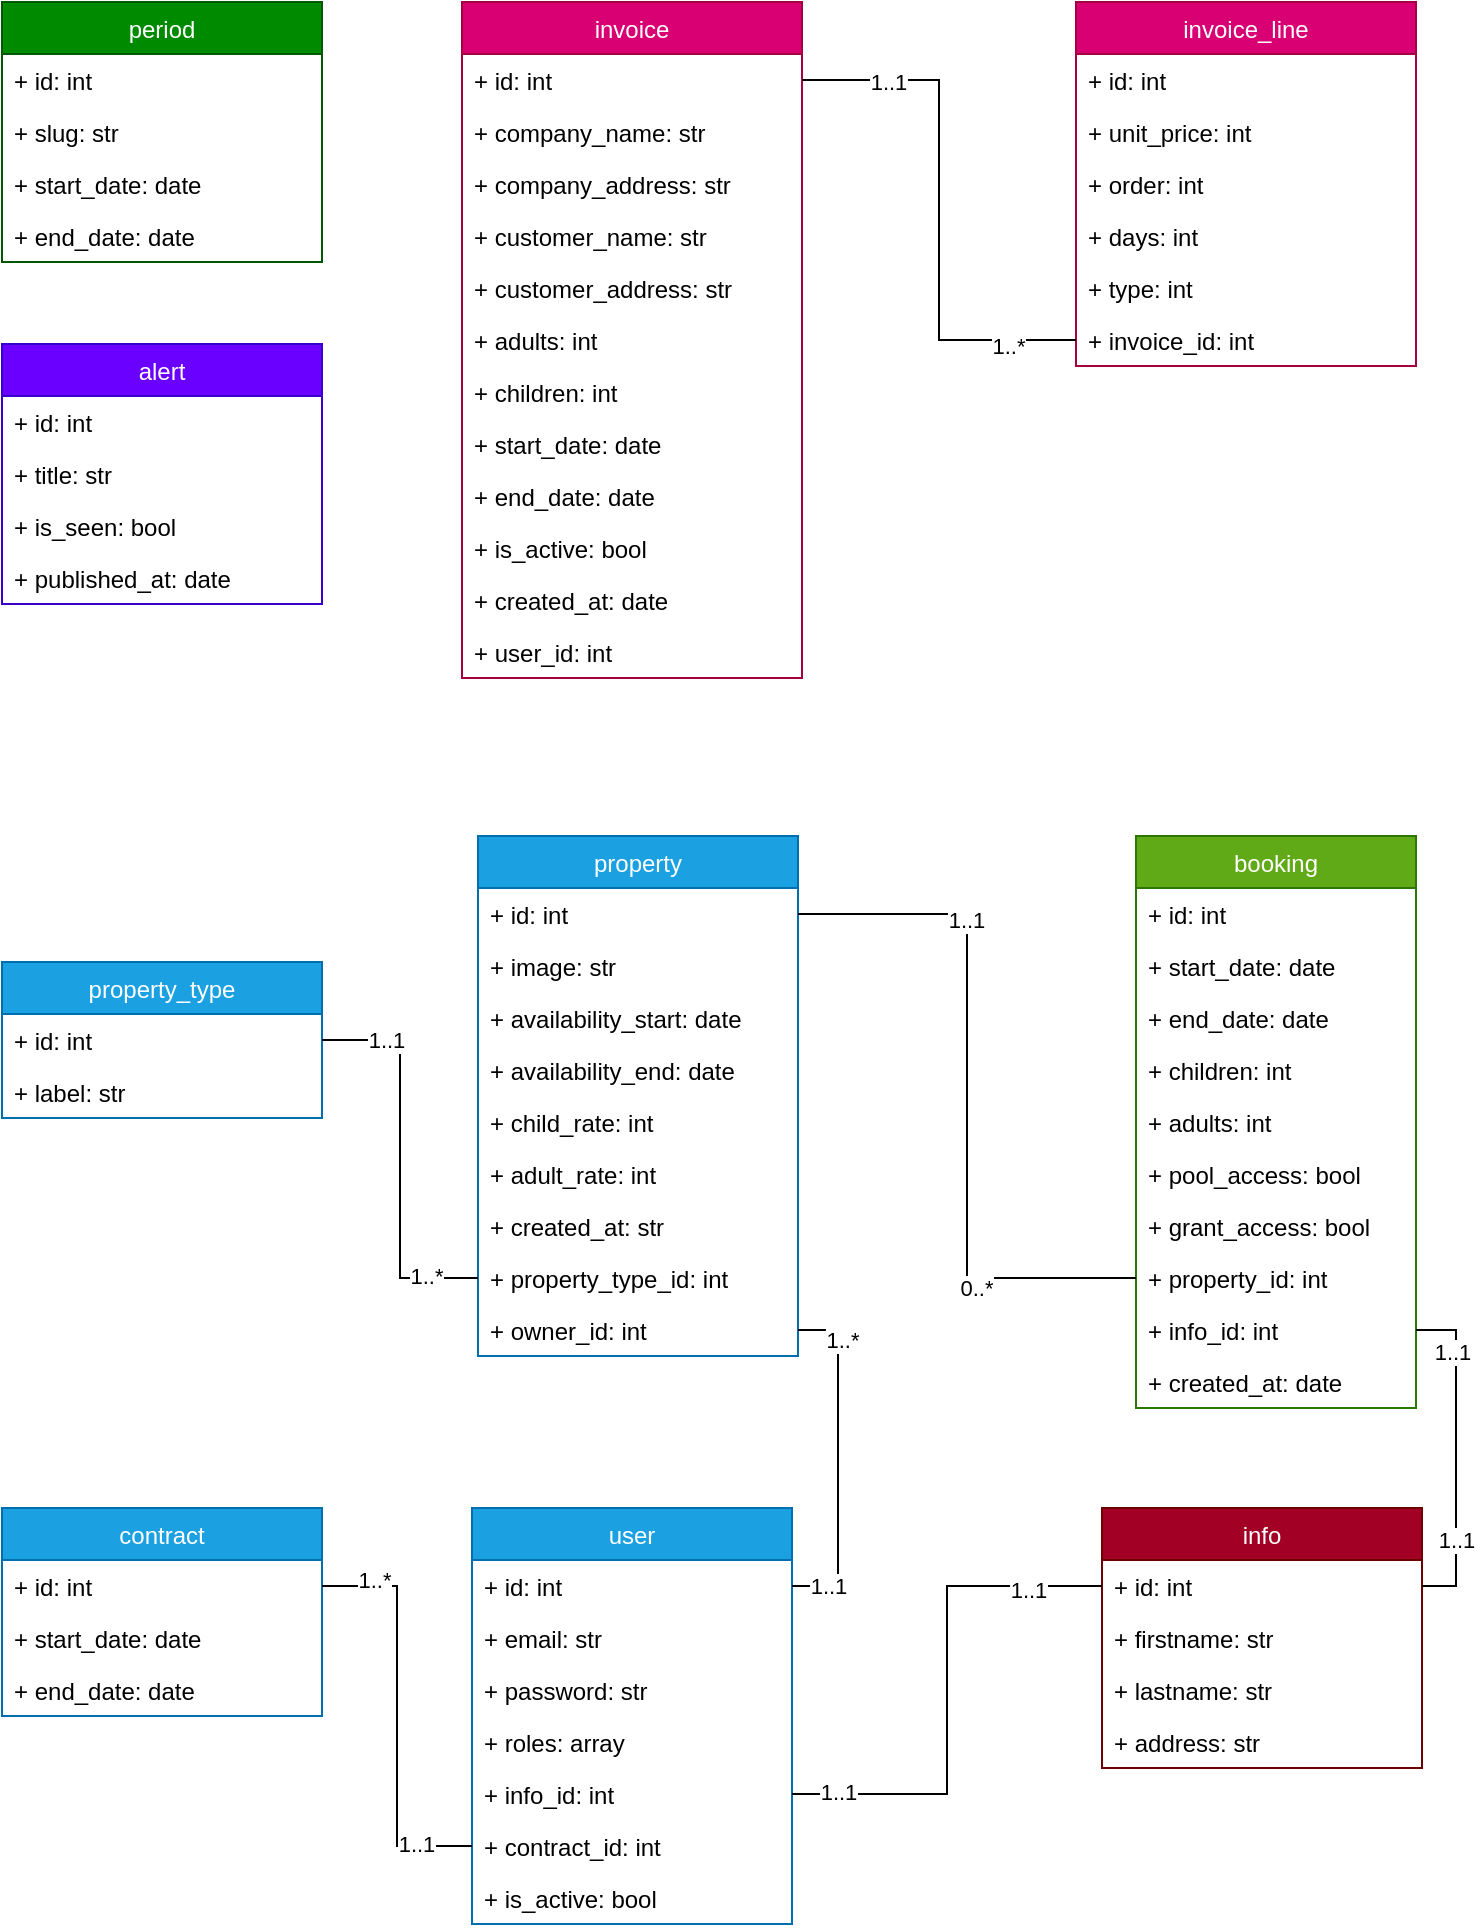 <mxfile version="20.8.23" type="device"><diagram name="Page-1" id="GJCrmesGOV3npey572Yo"><mxGraphModel dx="2052" dy="2583" grid="1" gridSize="10" guides="1" tooltips="1" connect="1" arrows="1" fold="1" page="1" pageScale="1" pageWidth="827" pageHeight="1169" math="0" shadow="0"><root><mxCell id="0"/><mxCell id="1" parent="0"/><mxCell id="Q4euwmgZGGIdK5GIsE2m-7" value="property" style="swimlane;fontStyle=0;childLayout=stackLayout;horizontal=1;startSize=26;fillColor=#1ba1e2;horizontalStack=0;resizeParent=1;resizeParentMax=0;resizeLast=0;collapsible=1;marginBottom=0;fontColor=#ffffff;strokeColor=#006EAF;" parent="1" vertex="1"><mxGeometry x="3198" y="1157" width="160" height="260" as="geometry"/></mxCell><mxCell id="Q4euwmgZGGIdK5GIsE2m-8" value="+ id: int" style="text;strokeColor=none;fillColor=none;align=left;verticalAlign=top;spacingLeft=4;spacingRight=4;overflow=hidden;rotatable=0;points=[[0,0.5],[1,0.5]];portConstraint=eastwest;" parent="Q4euwmgZGGIdK5GIsE2m-7" vertex="1"><mxGeometry y="26" width="160" height="26" as="geometry"/></mxCell><mxCell id="Q4euwmgZGGIdK5GIsE2m-9" value="+ image: str" style="text;strokeColor=none;fillColor=none;align=left;verticalAlign=top;spacingLeft=4;spacingRight=4;overflow=hidden;rotatable=0;points=[[0,0.5],[1,0.5]];portConstraint=eastwest;" parent="Q4euwmgZGGIdK5GIsE2m-7" vertex="1"><mxGeometry y="52" width="160" height="26" as="geometry"/></mxCell><mxCell id="Q4euwmgZGGIdK5GIsE2m-10" value="+ availability_start: date" style="text;strokeColor=none;fillColor=none;align=left;verticalAlign=top;spacingLeft=4;spacingRight=4;overflow=hidden;rotatable=0;points=[[0,0.5],[1,0.5]];portConstraint=eastwest;" parent="Q4euwmgZGGIdK5GIsE2m-7" vertex="1"><mxGeometry y="78" width="160" height="26" as="geometry"/></mxCell><mxCell id="Q4euwmgZGGIdK5GIsE2m-11" value="+ availability_end: date" style="text;strokeColor=none;fillColor=none;align=left;verticalAlign=top;spacingLeft=4;spacingRight=4;overflow=hidden;rotatable=0;points=[[0,0.5],[1,0.5]];portConstraint=eastwest;" parent="Q4euwmgZGGIdK5GIsE2m-7" vertex="1"><mxGeometry y="104" width="160" height="26" as="geometry"/></mxCell><mxCell id="Q4euwmgZGGIdK5GIsE2m-5" value="+ child_rate: int" style="text;strokeColor=none;fillColor=none;align=left;verticalAlign=top;spacingLeft=4;spacingRight=4;overflow=hidden;rotatable=0;points=[[0,0.5],[1,0.5]];portConstraint=eastwest;" parent="Q4euwmgZGGIdK5GIsE2m-7" vertex="1"><mxGeometry y="130" width="160" height="26" as="geometry"/></mxCell><mxCell id="Q4euwmgZGGIdK5GIsE2m-6" value="+ adult_rate: int" style="text;strokeColor=none;fillColor=none;align=left;verticalAlign=top;spacingLeft=4;spacingRight=4;overflow=hidden;rotatable=0;points=[[0,0.5],[1,0.5]];portConstraint=eastwest;" parent="Q4euwmgZGGIdK5GIsE2m-7" vertex="1"><mxGeometry y="156" width="160" height="26" as="geometry"/></mxCell><mxCell id="Q4euwmgZGGIdK5GIsE2m-12" value="+ created_at: str" style="text;strokeColor=none;fillColor=none;align=left;verticalAlign=top;spacingLeft=4;spacingRight=4;overflow=hidden;rotatable=0;points=[[0,0.5],[1,0.5]];portConstraint=eastwest;" parent="Q4euwmgZGGIdK5GIsE2m-7" vertex="1"><mxGeometry y="182" width="160" height="26" as="geometry"/></mxCell><mxCell id="Q4euwmgZGGIdK5GIsE2m-13" value="+ property_type_id: int" style="text;strokeColor=none;fillColor=none;align=left;verticalAlign=top;spacingLeft=4;spacingRight=4;overflow=hidden;rotatable=0;points=[[0,0.5],[1,0.5]];portConstraint=eastwest;" parent="Q4euwmgZGGIdK5GIsE2m-7" vertex="1"><mxGeometry y="208" width="160" height="26" as="geometry"/></mxCell><mxCell id="Q4euwmgZGGIdK5GIsE2m-14" value="+ owner_id: int" style="text;strokeColor=none;fillColor=none;align=left;verticalAlign=top;spacingLeft=4;spacingRight=4;overflow=hidden;rotatable=0;points=[[0,0.5],[1,0.5]];portConstraint=eastwest;" parent="Q4euwmgZGGIdK5GIsE2m-7" vertex="1"><mxGeometry y="234" width="160" height="26" as="geometry"/></mxCell><mxCell id="Q4euwmgZGGIdK5GIsE2m-15" value="booking" style="swimlane;fontStyle=0;childLayout=stackLayout;horizontal=1;startSize=26;fillColor=#60a917;horizontalStack=0;resizeParent=1;resizeParentMax=0;resizeLast=0;collapsible=1;marginBottom=0;fontColor=#ffffff;strokeColor=#2D7600;" parent="1" vertex="1"><mxGeometry x="3527" y="1157" width="140" height="286" as="geometry"/></mxCell><mxCell id="Q4euwmgZGGIdK5GIsE2m-16" value="+ id: int" style="text;strokeColor=none;fillColor=none;align=left;verticalAlign=top;spacingLeft=4;spacingRight=4;overflow=hidden;rotatable=0;points=[[0,0.5],[1,0.5]];portConstraint=eastwest;" parent="Q4euwmgZGGIdK5GIsE2m-15" vertex="1"><mxGeometry y="26" width="140" height="26" as="geometry"/></mxCell><mxCell id="Q4euwmgZGGIdK5GIsE2m-17" value="+ start_date: date" style="text;strokeColor=none;fillColor=none;align=left;verticalAlign=top;spacingLeft=4;spacingRight=4;overflow=hidden;rotatable=0;points=[[0,0.5],[1,0.5]];portConstraint=eastwest;" parent="Q4euwmgZGGIdK5GIsE2m-15" vertex="1"><mxGeometry y="52" width="140" height="26" as="geometry"/></mxCell><mxCell id="Q4euwmgZGGIdK5GIsE2m-18" value="+ end_date: date" style="text;strokeColor=none;fillColor=none;align=left;verticalAlign=top;spacingLeft=4;spacingRight=4;overflow=hidden;rotatable=0;points=[[0,0.5],[1,0.5]];portConstraint=eastwest;" parent="Q4euwmgZGGIdK5GIsE2m-15" vertex="1"><mxGeometry y="78" width="140" height="26" as="geometry"/></mxCell><mxCell id="Q4euwmgZGGIdK5GIsE2m-19" value="+ children: int" style="text;strokeColor=none;fillColor=none;align=left;verticalAlign=top;spacingLeft=4;spacingRight=4;overflow=hidden;rotatable=0;points=[[0,0.5],[1,0.5]];portConstraint=eastwest;" parent="Q4euwmgZGGIdK5GIsE2m-15" vertex="1"><mxGeometry y="104" width="140" height="26" as="geometry"/></mxCell><mxCell id="Q4euwmgZGGIdK5GIsE2m-20" value="+ adults: int" style="text;strokeColor=none;fillColor=none;align=left;verticalAlign=top;spacingLeft=4;spacingRight=4;overflow=hidden;rotatable=0;points=[[0,0.5],[1,0.5]];portConstraint=eastwest;" parent="Q4euwmgZGGIdK5GIsE2m-15" vertex="1"><mxGeometry y="130" width="140" height="26" as="geometry"/></mxCell><mxCell id="Q4euwmgZGGIdK5GIsE2m-21" value="+ pool_access: bool" style="text;strokeColor=none;fillColor=none;align=left;verticalAlign=top;spacingLeft=4;spacingRight=4;overflow=hidden;rotatable=0;points=[[0,0.5],[1,0.5]];portConstraint=eastwest;" parent="Q4euwmgZGGIdK5GIsE2m-15" vertex="1"><mxGeometry y="156" width="140" height="26" as="geometry"/></mxCell><mxCell id="Q4euwmgZGGIdK5GIsE2m-22" value="+ grant_access: bool" style="text;strokeColor=none;fillColor=none;align=left;verticalAlign=top;spacingLeft=4;spacingRight=4;overflow=hidden;rotatable=0;points=[[0,0.5],[1,0.5]];portConstraint=eastwest;" parent="Q4euwmgZGGIdK5GIsE2m-15" vertex="1"><mxGeometry y="182" width="140" height="26" as="geometry"/></mxCell><mxCell id="Q4euwmgZGGIdK5GIsE2m-23" value="+ property_id: int" style="text;strokeColor=none;fillColor=none;align=left;verticalAlign=top;spacingLeft=4;spacingRight=4;overflow=hidden;rotatable=0;points=[[0,0.5],[1,0.5]];portConstraint=eastwest;" parent="Q4euwmgZGGIdK5GIsE2m-15" vertex="1"><mxGeometry y="208" width="140" height="26" as="geometry"/></mxCell><mxCell id="Q4euwmgZGGIdK5GIsE2m-24" value="+ info_id: int" style="text;strokeColor=none;fillColor=none;align=left;verticalAlign=top;spacingLeft=4;spacingRight=4;overflow=hidden;rotatable=0;points=[[0,0.5],[1,0.5]];portConstraint=eastwest;" parent="Q4euwmgZGGIdK5GIsE2m-15" vertex="1"><mxGeometry y="234" width="140" height="26" as="geometry"/></mxCell><mxCell id="Q4euwmgZGGIdK5GIsE2m-25" value="+ created_at: date" style="text;strokeColor=none;fillColor=none;align=left;verticalAlign=top;spacingLeft=4;spacingRight=4;overflow=hidden;rotatable=0;points=[[0,0.5],[1,0.5]];portConstraint=eastwest;" parent="Q4euwmgZGGIdK5GIsE2m-15" vertex="1"><mxGeometry y="260" width="140" height="26" as="geometry"/></mxCell><mxCell id="Q4euwmgZGGIdK5GIsE2m-26" value="property_type" style="swimlane;fontStyle=0;childLayout=stackLayout;horizontal=1;startSize=26;fillColor=#1ba1e2;horizontalStack=0;resizeParent=1;resizeParentMax=0;resizeLast=0;collapsible=1;marginBottom=0;fontColor=#ffffff;strokeColor=#006EAF;" parent="1" vertex="1"><mxGeometry x="2960" y="1220" width="160" height="78" as="geometry"/></mxCell><mxCell id="Q4euwmgZGGIdK5GIsE2m-27" value="+ id: int" style="text;strokeColor=none;fillColor=none;align=left;verticalAlign=top;spacingLeft=4;spacingRight=4;overflow=hidden;rotatable=0;points=[[0,0.5],[1,0.5]];portConstraint=eastwest;" parent="Q4euwmgZGGIdK5GIsE2m-26" vertex="1"><mxGeometry y="26" width="160" height="26" as="geometry"/></mxCell><mxCell id="Q4euwmgZGGIdK5GIsE2m-28" value="+ label: str" style="text;strokeColor=none;fillColor=none;align=left;verticalAlign=top;spacingLeft=4;spacingRight=4;overflow=hidden;rotatable=0;points=[[0,0.5],[1,0.5]];portConstraint=eastwest;" parent="Q4euwmgZGGIdK5GIsE2m-26" vertex="1"><mxGeometry y="52" width="160" height="26" as="geometry"/></mxCell><mxCell id="Q4euwmgZGGIdK5GIsE2m-30" style="edgeStyle=orthogonalEdgeStyle;rounded=0;orthogonalLoop=1;jettySize=auto;html=1;endArrow=none;endFill=0;" parent="1" source="Q4euwmgZGGIdK5GIsE2m-13" target="Q4euwmgZGGIdK5GIsE2m-27" edge="1"><mxGeometry relative="1" as="geometry"/></mxCell><mxCell id="Q4euwmgZGGIdK5GIsE2m-31" value="1..1" style="edgeLabel;html=1;align=center;verticalAlign=middle;resizable=0;points=[];" parent="Q4euwmgZGGIdK5GIsE2m-30" vertex="1" connectable="0"><mxGeometry x="0.673" relative="1" as="geometry"><mxPoint as="offset"/></mxGeometry></mxCell><mxCell id="Q4euwmgZGGIdK5GIsE2m-32" value="1..*" style="edgeLabel;html=1;align=center;verticalAlign=middle;resizable=0;points=[];" parent="Q4euwmgZGGIdK5GIsE2m-30" vertex="1" connectable="0"><mxGeometry x="-0.73" y="-1" relative="1" as="geometry"><mxPoint as="offset"/></mxGeometry></mxCell><mxCell id="Q4euwmgZGGIdK5GIsE2m-33" style="edgeStyle=orthogonalEdgeStyle;rounded=0;orthogonalLoop=1;jettySize=auto;html=1;endArrow=none;endFill=0;" parent="1" source="Q4euwmgZGGIdK5GIsE2m-23" target="Q4euwmgZGGIdK5GIsE2m-8" edge="1"><mxGeometry relative="1" as="geometry"/></mxCell><mxCell id="Q4euwmgZGGIdK5GIsE2m-34" value="1..1" style="edgeLabel;html=1;align=center;verticalAlign=middle;resizable=0;points=[];" parent="Q4euwmgZGGIdK5GIsE2m-33" vertex="1" connectable="0"><mxGeometry x="0.503" y="1" relative="1" as="geometry"><mxPoint as="offset"/></mxGeometry></mxCell><mxCell id="Q4euwmgZGGIdK5GIsE2m-35" value="0..*" style="edgeLabel;html=1;align=center;verticalAlign=middle;resizable=0;points=[];" parent="Q4euwmgZGGIdK5GIsE2m-33" vertex="1" connectable="0"><mxGeometry x="-0.543" y="5" relative="1" as="geometry"><mxPoint as="offset"/></mxGeometry></mxCell><mxCell id="Q4euwmgZGGIdK5GIsE2m-36" value="user" style="swimlane;fontStyle=0;childLayout=stackLayout;horizontal=1;startSize=26;fillColor=#1ba1e2;horizontalStack=0;resizeParent=1;resizeParentMax=0;resizeLast=0;collapsible=1;marginBottom=0;fontColor=#ffffff;strokeColor=#006EAF;" parent="1" vertex="1"><mxGeometry x="3195" y="1493" width="160" height="208" as="geometry"/></mxCell><mxCell id="Q4euwmgZGGIdK5GIsE2m-37" value="+ id: int" style="text;strokeColor=none;fillColor=none;align=left;verticalAlign=top;spacingLeft=4;spacingRight=4;overflow=hidden;rotatable=0;points=[[0,0.5],[1,0.5]];portConstraint=eastwest;" parent="Q4euwmgZGGIdK5GIsE2m-36" vertex="1"><mxGeometry y="26" width="160" height="26" as="geometry"/></mxCell><mxCell id="Q4euwmgZGGIdK5GIsE2m-38" value="+ email: str" style="text;strokeColor=none;fillColor=none;align=left;verticalAlign=top;spacingLeft=4;spacingRight=4;overflow=hidden;rotatable=0;points=[[0,0.5],[1,0.5]];portConstraint=eastwest;" parent="Q4euwmgZGGIdK5GIsE2m-36" vertex="1"><mxGeometry y="52" width="160" height="26" as="geometry"/></mxCell><mxCell id="Q4euwmgZGGIdK5GIsE2m-39" value="+ password: str" style="text;strokeColor=none;fillColor=none;align=left;verticalAlign=top;spacingLeft=4;spacingRight=4;overflow=hidden;rotatable=0;points=[[0,0.5],[1,0.5]];portConstraint=eastwest;" parent="Q4euwmgZGGIdK5GIsE2m-36" vertex="1"><mxGeometry y="78" width="160" height="26" as="geometry"/></mxCell><mxCell id="Q4euwmgZGGIdK5GIsE2m-40" value="+ roles: array" style="text;strokeColor=none;fillColor=none;align=left;verticalAlign=top;spacingLeft=4;spacingRight=4;overflow=hidden;rotatable=0;points=[[0,0.5],[1,0.5]];portConstraint=eastwest;" parent="Q4euwmgZGGIdK5GIsE2m-36" vertex="1"><mxGeometry y="104" width="160" height="26" as="geometry"/></mxCell><mxCell id="Q4euwmgZGGIdK5GIsE2m-41" value="+ info_id: int" style="text;strokeColor=none;fillColor=none;align=left;verticalAlign=top;spacingLeft=4;spacingRight=4;overflow=hidden;rotatable=0;points=[[0,0.5],[1,0.5]];portConstraint=eastwest;" parent="Q4euwmgZGGIdK5GIsE2m-36" vertex="1"><mxGeometry y="130" width="160" height="26" as="geometry"/></mxCell><mxCell id="Q4euwmgZGGIdK5GIsE2m-42" value="+ contract_id: int" style="text;strokeColor=none;fillColor=none;align=left;verticalAlign=top;spacingLeft=4;spacingRight=4;overflow=hidden;rotatable=0;points=[[0,0.5],[1,0.5]];portConstraint=eastwest;" parent="Q4euwmgZGGIdK5GIsE2m-36" vertex="1"><mxGeometry y="156" width="160" height="26" as="geometry"/></mxCell><mxCell id="Q4euwmgZGGIdK5GIsE2m-43" value="+ is_active: bool" style="text;strokeColor=none;fillColor=none;align=left;verticalAlign=top;spacingLeft=4;spacingRight=4;overflow=hidden;rotatable=0;points=[[0,0.5],[1,0.5]];portConstraint=eastwest;" parent="Q4euwmgZGGIdK5GIsE2m-36" vertex="1"><mxGeometry y="182" width="160" height="26" as="geometry"/></mxCell><mxCell id="Q4euwmgZGGIdK5GIsE2m-44" style="edgeStyle=orthogonalEdgeStyle;rounded=0;orthogonalLoop=1;jettySize=auto;html=1;endArrow=none;endFill=0;exitX=1;exitY=0.5;exitDx=0;exitDy=0;" parent="1" source="Q4euwmgZGGIdK5GIsE2m-14" target="Q4euwmgZGGIdK5GIsE2m-37" edge="1"><mxGeometry relative="1" as="geometry"/></mxCell><mxCell id="Q4euwmgZGGIdK5GIsE2m-45" value="1..1" style="edgeLabel;html=1;align=center;verticalAlign=middle;resizable=0;points=[];" parent="Q4euwmgZGGIdK5GIsE2m-44" vertex="1" connectable="0"><mxGeometry x="0.796" relative="1" as="geometry"><mxPoint as="offset"/></mxGeometry></mxCell><mxCell id="Q4euwmgZGGIdK5GIsE2m-46" value="1..*" style="edgeLabel;html=1;align=center;verticalAlign=middle;resizable=0;points=[];" parent="Q4euwmgZGGIdK5GIsE2m-44" vertex="1" connectable="0"><mxGeometry x="-0.707" y="2" relative="1" as="geometry"><mxPoint as="offset"/></mxGeometry></mxCell><mxCell id="Q4euwmgZGGIdK5GIsE2m-47" value="info" style="swimlane;fontStyle=0;childLayout=stackLayout;horizontal=1;startSize=26;fillColor=#a20025;horizontalStack=0;resizeParent=1;resizeParentMax=0;resizeLast=0;collapsible=1;marginBottom=0;fontColor=#ffffff;strokeColor=#6F0000;" parent="1" vertex="1"><mxGeometry x="3510" y="1493" width="160" height="130" as="geometry"/></mxCell><mxCell id="Q4euwmgZGGIdK5GIsE2m-48" value="+ id: int" style="text;strokeColor=none;fillColor=none;align=left;verticalAlign=top;spacingLeft=4;spacingRight=4;overflow=hidden;rotatable=0;points=[[0,0.5],[1,0.5]];portConstraint=eastwest;" parent="Q4euwmgZGGIdK5GIsE2m-47" vertex="1"><mxGeometry y="26" width="160" height="26" as="geometry"/></mxCell><mxCell id="Q4euwmgZGGIdK5GIsE2m-49" value="+ firstname: str" style="text;strokeColor=none;fillColor=none;align=left;verticalAlign=top;spacingLeft=4;spacingRight=4;overflow=hidden;rotatable=0;points=[[0,0.5],[1,0.5]];portConstraint=eastwest;" parent="Q4euwmgZGGIdK5GIsE2m-47" vertex="1"><mxGeometry y="52" width="160" height="26" as="geometry"/></mxCell><mxCell id="Q4euwmgZGGIdK5GIsE2m-50" value="+ lastname: str" style="text;strokeColor=none;fillColor=none;align=left;verticalAlign=top;spacingLeft=4;spacingRight=4;overflow=hidden;rotatable=0;points=[[0,0.5],[1,0.5]];portConstraint=eastwest;" parent="Q4euwmgZGGIdK5GIsE2m-47" vertex="1"><mxGeometry y="78" width="160" height="26" as="geometry"/></mxCell><mxCell id="Q4euwmgZGGIdK5GIsE2m-51" value="+ address: str" style="text;strokeColor=none;fillColor=none;align=left;verticalAlign=top;spacingLeft=4;spacingRight=4;overflow=hidden;rotatable=0;points=[[0,0.5],[1,0.5]];portConstraint=eastwest;" parent="Q4euwmgZGGIdK5GIsE2m-47" vertex="1"><mxGeometry y="104" width="160" height="26" as="geometry"/></mxCell><mxCell id="Q4euwmgZGGIdK5GIsE2m-52" value="contract" style="swimlane;fontStyle=0;childLayout=stackLayout;horizontal=1;startSize=26;fillColor=#1ba1e2;horizontalStack=0;resizeParent=1;resizeParentMax=0;resizeLast=0;collapsible=1;marginBottom=0;fontColor=#ffffff;strokeColor=#006EAF;" parent="1" vertex="1"><mxGeometry x="2960" y="1493" width="160" height="104" as="geometry"/></mxCell><mxCell id="Q4euwmgZGGIdK5GIsE2m-53" value="+ id: int" style="text;strokeColor=none;fillColor=none;align=left;verticalAlign=top;spacingLeft=4;spacingRight=4;overflow=hidden;rotatable=0;points=[[0,0.5],[1,0.5]];portConstraint=eastwest;" parent="Q4euwmgZGGIdK5GIsE2m-52" vertex="1"><mxGeometry y="26" width="160" height="26" as="geometry"/></mxCell><mxCell id="Q4euwmgZGGIdK5GIsE2m-54" value="+ start_date: date" style="text;strokeColor=none;fillColor=none;align=left;verticalAlign=top;spacingLeft=4;spacingRight=4;overflow=hidden;rotatable=0;points=[[0,0.5],[1,0.5]];portConstraint=eastwest;" parent="Q4euwmgZGGIdK5GIsE2m-52" vertex="1"><mxGeometry y="52" width="160" height="26" as="geometry"/></mxCell><mxCell id="Q4euwmgZGGIdK5GIsE2m-55" value="+ end_date: date" style="text;strokeColor=none;fillColor=none;align=left;verticalAlign=top;spacingLeft=4;spacingRight=4;overflow=hidden;rotatable=0;points=[[0,0.5],[1,0.5]];portConstraint=eastwest;" parent="Q4euwmgZGGIdK5GIsE2m-52" vertex="1"><mxGeometry y="78" width="160" height="26" as="geometry"/></mxCell><mxCell id="Q4euwmgZGGIdK5GIsE2m-56" style="edgeStyle=orthogonalEdgeStyle;rounded=0;orthogonalLoop=1;jettySize=auto;html=1;endArrow=none;endFill=0;" parent="1" source="Q4euwmgZGGIdK5GIsE2m-42" target="Q4euwmgZGGIdK5GIsE2m-53" edge="1"><mxGeometry relative="1" as="geometry"/></mxCell><mxCell id="Q4euwmgZGGIdK5GIsE2m-57" value="1..1" style="edgeLabel;html=1;align=center;verticalAlign=middle;resizable=0;points=[];" parent="Q4euwmgZGGIdK5GIsE2m-56" vertex="1" connectable="0"><mxGeometry x="-0.727" y="-1" relative="1" as="geometry"><mxPoint as="offset"/></mxGeometry></mxCell><mxCell id="Q4euwmgZGGIdK5GIsE2m-58" value="1..*" style="edgeLabel;html=1;align=center;verticalAlign=middle;resizable=0;points=[];" parent="Q4euwmgZGGIdK5GIsE2m-56" vertex="1" connectable="0"><mxGeometry x="0.751" y="-3" relative="1" as="geometry"><mxPoint as="offset"/></mxGeometry></mxCell><mxCell id="Q4euwmgZGGIdK5GIsE2m-66" value="invoice" style="swimlane;fontStyle=0;childLayout=stackLayout;horizontal=1;startSize=26;fillColor=#d80073;horizontalStack=0;resizeParent=1;resizeParentMax=0;resizeLast=0;collapsible=1;marginBottom=0;fontColor=#ffffff;strokeColor=#A50040;" parent="1" vertex="1"><mxGeometry x="3190" y="740" width="170" height="338" as="geometry"/></mxCell><mxCell id="Q4euwmgZGGIdK5GIsE2m-67" value="+ id: int" style="text;strokeColor=none;fillColor=none;align=left;verticalAlign=top;spacingLeft=4;spacingRight=4;overflow=hidden;rotatable=0;points=[[0,0.5],[1,0.5]];portConstraint=eastwest;" parent="Q4euwmgZGGIdK5GIsE2m-66" vertex="1"><mxGeometry y="26" width="170" height="26" as="geometry"/></mxCell><mxCell id="Q4euwmgZGGIdK5GIsE2m-68" value="+ company_name: str" style="text;strokeColor=none;fillColor=none;align=left;verticalAlign=top;spacingLeft=4;spacingRight=4;overflow=hidden;rotatable=0;points=[[0,0.5],[1,0.5]];portConstraint=eastwest;" parent="Q4euwmgZGGIdK5GIsE2m-66" vertex="1"><mxGeometry y="52" width="170" height="26" as="geometry"/></mxCell><mxCell id="Q4euwmgZGGIdK5GIsE2m-69" value="+ company_address: str" style="text;strokeColor=none;fillColor=none;align=left;verticalAlign=top;spacingLeft=4;spacingRight=4;overflow=hidden;rotatable=0;points=[[0,0.5],[1,0.5]];portConstraint=eastwest;" parent="Q4euwmgZGGIdK5GIsE2m-66" vertex="1"><mxGeometry y="78" width="170" height="26" as="geometry"/></mxCell><mxCell id="Q4euwmgZGGIdK5GIsE2m-70" value="+ customer_name: str" style="text;strokeColor=none;fillColor=none;align=left;verticalAlign=top;spacingLeft=4;spacingRight=4;overflow=hidden;rotatable=0;points=[[0,0.5],[1,0.5]];portConstraint=eastwest;" parent="Q4euwmgZGGIdK5GIsE2m-66" vertex="1"><mxGeometry y="104" width="170" height="26" as="geometry"/></mxCell><mxCell id="Q4euwmgZGGIdK5GIsE2m-71" value="+ customer_address: str" style="text;strokeColor=none;fillColor=none;align=left;verticalAlign=top;spacingLeft=4;spacingRight=4;overflow=hidden;rotatable=0;points=[[0,0.5],[1,0.5]];portConstraint=eastwest;" parent="Q4euwmgZGGIdK5GIsE2m-66" vertex="1"><mxGeometry y="130" width="170" height="26" as="geometry"/></mxCell><mxCell id="7vwIPQuojisVFi4cLmMl-11" value="+ adults: int" style="text;strokeColor=none;fillColor=none;align=left;verticalAlign=top;spacingLeft=4;spacingRight=4;overflow=hidden;rotatable=0;points=[[0,0.5],[1,0.5]];portConstraint=eastwest;" parent="Q4euwmgZGGIdK5GIsE2m-66" vertex="1"><mxGeometry y="156" width="170" height="26" as="geometry"/></mxCell><mxCell id="7vwIPQuojisVFi4cLmMl-10" value="+ children: int" style="text;strokeColor=none;fillColor=none;align=left;verticalAlign=top;spacingLeft=4;spacingRight=4;overflow=hidden;rotatable=0;points=[[0,0.5],[1,0.5]];portConstraint=eastwest;" parent="Q4euwmgZGGIdK5GIsE2m-66" vertex="1"><mxGeometry y="182" width="170" height="26" as="geometry"/></mxCell><mxCell id="7vwIPQuojisVFi4cLmMl-7" value="+ start_date: date" style="text;strokeColor=none;fillColor=none;align=left;verticalAlign=top;spacingLeft=4;spacingRight=4;overflow=hidden;rotatable=0;points=[[0,0.5],[1,0.5]];portConstraint=eastwest;" parent="Q4euwmgZGGIdK5GIsE2m-66" vertex="1"><mxGeometry y="208" width="170" height="26" as="geometry"/></mxCell><mxCell id="7vwIPQuojisVFi4cLmMl-8" value="+ end_date: date" style="text;strokeColor=none;fillColor=none;align=left;verticalAlign=top;spacingLeft=4;spacingRight=4;overflow=hidden;rotatable=0;points=[[0,0.5],[1,0.5]];portConstraint=eastwest;" parent="Q4euwmgZGGIdK5GIsE2m-66" vertex="1"><mxGeometry y="234" width="170" height="26" as="geometry"/></mxCell><mxCell id="Q4euwmgZGGIdK5GIsE2m-72" value="+ is_active: bool" style="text;strokeColor=none;fillColor=none;align=left;verticalAlign=top;spacingLeft=4;spacingRight=4;overflow=hidden;rotatable=0;points=[[0,0.5],[1,0.5]];portConstraint=eastwest;" parent="Q4euwmgZGGIdK5GIsE2m-66" vertex="1"><mxGeometry y="260" width="170" height="26" as="geometry"/></mxCell><mxCell id="Q4euwmgZGGIdK5GIsE2m-75" value="+ created_at: date" style="text;strokeColor=none;fillColor=none;align=left;verticalAlign=top;spacingLeft=4;spacingRight=4;overflow=hidden;rotatable=0;points=[[0,0.5],[1,0.5]];portConstraint=eastwest;" parent="Q4euwmgZGGIdK5GIsE2m-66" vertex="1"><mxGeometry y="286" width="170" height="26" as="geometry"/></mxCell><mxCell id="59bGQfKFY030AljjMjZZ-1" value="+ user_id: int" style="text;strokeColor=none;fillColor=none;align=left;verticalAlign=top;spacingLeft=4;spacingRight=4;overflow=hidden;rotatable=0;points=[[0,0.5],[1,0.5]];portConstraint=eastwest;" parent="Q4euwmgZGGIdK5GIsE2m-66" vertex="1"><mxGeometry y="312" width="170" height="26" as="geometry"/></mxCell><mxCell id="Q4euwmgZGGIdK5GIsE2m-76" value="alert" style="swimlane;fontStyle=0;childLayout=stackLayout;horizontal=1;startSize=26;fillColor=#6a00ff;horizontalStack=0;resizeParent=1;resizeParentMax=0;resizeLast=0;collapsible=1;marginBottom=0;fontColor=#ffffff;strokeColor=#3700CC;" parent="1" vertex="1"><mxGeometry x="2960" y="911" width="160" height="130" as="geometry"/></mxCell><mxCell id="Q4euwmgZGGIdK5GIsE2m-77" value="+ id: int" style="text;strokeColor=none;fillColor=none;align=left;verticalAlign=top;spacingLeft=4;spacingRight=4;overflow=hidden;rotatable=0;points=[[0,0.5],[1,0.5]];portConstraint=eastwest;" parent="Q4euwmgZGGIdK5GIsE2m-76" vertex="1"><mxGeometry y="26" width="160" height="26" as="geometry"/></mxCell><mxCell id="Q4euwmgZGGIdK5GIsE2m-78" value="+ title: str" style="text;strokeColor=none;fillColor=none;align=left;verticalAlign=top;spacingLeft=4;spacingRight=4;overflow=hidden;rotatable=0;points=[[0,0.5],[1,0.5]];portConstraint=eastwest;" parent="Q4euwmgZGGIdK5GIsE2m-76" vertex="1"><mxGeometry y="52" width="160" height="26" as="geometry"/></mxCell><mxCell id="Q4euwmgZGGIdK5GIsE2m-79" value="+ is_seen: bool" style="text;strokeColor=none;fillColor=none;align=left;verticalAlign=top;spacingLeft=4;spacingRight=4;overflow=hidden;rotatable=0;points=[[0,0.5],[1,0.5]];portConstraint=eastwest;" parent="Q4euwmgZGGIdK5GIsE2m-76" vertex="1"><mxGeometry y="78" width="160" height="26" as="geometry"/></mxCell><mxCell id="Q4euwmgZGGIdK5GIsE2m-80" value="+ published_at: date" style="text;strokeColor=none;fillColor=none;align=left;verticalAlign=top;spacingLeft=4;spacingRight=4;overflow=hidden;rotatable=0;points=[[0,0.5],[1,0.5]];portConstraint=eastwest;" parent="Q4euwmgZGGIdK5GIsE2m-76" vertex="1"><mxGeometry y="104" width="160" height="26" as="geometry"/></mxCell><mxCell id="Q4euwmgZGGIdK5GIsE2m-81" value="invoice_line" style="swimlane;fontStyle=0;childLayout=stackLayout;horizontal=1;startSize=26;fillColor=#d80073;horizontalStack=0;resizeParent=1;resizeParentMax=0;resizeLast=0;collapsible=1;marginBottom=0;fontColor=#ffffff;strokeColor=#A50040;" parent="1" vertex="1"><mxGeometry x="3497" y="740" width="170" height="182" as="geometry"/></mxCell><mxCell id="Q4euwmgZGGIdK5GIsE2m-82" value="+ id: int" style="text;strokeColor=none;fillColor=none;align=left;verticalAlign=top;spacingLeft=4;spacingRight=4;overflow=hidden;rotatable=0;points=[[0,0.5],[1,0.5]];portConstraint=eastwest;" parent="Q4euwmgZGGIdK5GIsE2m-81" vertex="1"><mxGeometry y="26" width="170" height="26" as="geometry"/></mxCell><mxCell id="Q4euwmgZGGIdK5GIsE2m-86" value="+ unit_price: int" style="text;strokeColor=none;fillColor=none;align=left;verticalAlign=top;spacingLeft=4;spacingRight=4;overflow=hidden;rotatable=0;points=[[0,0.5],[1,0.5]];portConstraint=eastwest;" parent="Q4euwmgZGGIdK5GIsE2m-81" vertex="1"><mxGeometry y="52" width="170" height="26" as="geometry"/></mxCell><mxCell id="Q4euwmgZGGIdK5GIsE2m-103" value="+ order: int" style="text;strokeColor=none;fillColor=none;align=left;verticalAlign=top;spacingLeft=4;spacingRight=4;overflow=hidden;rotatable=0;points=[[0,0.5],[1,0.5]];portConstraint=eastwest;" parent="Q4euwmgZGGIdK5GIsE2m-81" vertex="1"><mxGeometry y="78" width="170" height="26" as="geometry"/></mxCell><mxCell id="Q4euwmgZGGIdK5GIsE2m-104" value="+ days: int" style="text;strokeColor=none;fillColor=none;align=left;verticalAlign=top;spacingLeft=4;spacingRight=4;overflow=hidden;rotatable=0;points=[[0,0.5],[1,0.5]];portConstraint=eastwest;" parent="Q4euwmgZGGIdK5GIsE2m-81" vertex="1"><mxGeometry y="104" width="170" height="26" as="geometry"/></mxCell><mxCell id="Q4euwmgZGGIdK5GIsE2m-105" value="+ type: int" style="text;strokeColor=none;fillColor=none;align=left;verticalAlign=top;spacingLeft=4;spacingRight=4;overflow=hidden;rotatable=0;points=[[0,0.5],[1,0.5]];portConstraint=eastwest;" parent="Q4euwmgZGGIdK5GIsE2m-81" vertex="1"><mxGeometry y="130" width="170" height="26" as="geometry"/></mxCell><mxCell id="Q4euwmgZGGIdK5GIsE2m-87" value="+ invoice_id: int" style="text;strokeColor=none;fillColor=none;align=left;verticalAlign=top;spacingLeft=4;spacingRight=4;overflow=hidden;rotatable=0;points=[[0,0.5],[1,0.5]];portConstraint=eastwest;" parent="Q4euwmgZGGIdK5GIsE2m-81" vertex="1"><mxGeometry y="156" width="170" height="26" as="geometry"/></mxCell><mxCell id="Q4euwmgZGGIdK5GIsE2m-89" style="edgeStyle=orthogonalEdgeStyle;rounded=0;orthogonalLoop=1;jettySize=auto;html=1;endArrow=none;endFill=0;" parent="1" source="Q4euwmgZGGIdK5GIsE2m-87" target="Q4euwmgZGGIdK5GIsE2m-67" edge="1"><mxGeometry relative="1" as="geometry"/></mxCell><mxCell id="Q4euwmgZGGIdK5GIsE2m-90" value="1..*" style="edgeLabel;html=1;align=center;verticalAlign=middle;resizable=0;points=[];" parent="Q4euwmgZGGIdK5GIsE2m-89" vertex="1" connectable="0"><mxGeometry x="-0.747" y="3" relative="1" as="geometry"><mxPoint as="offset"/></mxGeometry></mxCell><mxCell id="Q4euwmgZGGIdK5GIsE2m-91" value="1..1" style="edgeLabel;html=1;align=center;verticalAlign=middle;resizable=0;points=[];" parent="Q4euwmgZGGIdK5GIsE2m-89" vertex="1" connectable="0"><mxGeometry x="0.683" y="1" relative="1" as="geometry"><mxPoint as="offset"/></mxGeometry></mxCell><mxCell id="Q4euwmgZGGIdK5GIsE2m-92" style="edgeStyle=orthogonalEdgeStyle;rounded=0;orthogonalLoop=1;jettySize=auto;html=1;endArrow=none;endFill=0;exitX=1;exitY=0.5;exitDx=0;exitDy=0;" parent="1" source="Q4euwmgZGGIdK5GIsE2m-24" target="Q4euwmgZGGIdK5GIsE2m-48" edge="1"><mxGeometry relative="1" as="geometry"/></mxCell><mxCell id="Q4euwmgZGGIdK5GIsE2m-93" value="1..1" style="edgeLabel;html=1;align=center;verticalAlign=middle;resizable=0;points=[];" parent="Q4euwmgZGGIdK5GIsE2m-92" vertex="1" connectable="0"><mxGeometry x="0.412" y="4" relative="1" as="geometry"><mxPoint x="-4" y="8" as="offset"/></mxGeometry></mxCell><mxCell id="Q4euwmgZGGIdK5GIsE2m-94" value="1..1" style="edgeLabel;html=1;align=center;verticalAlign=middle;resizable=0;points=[];" parent="Q4euwmgZGGIdK5GIsE2m-92" vertex="1" connectable="0"><mxGeometry x="-0.624" y="-2" relative="1" as="geometry"><mxPoint as="offset"/></mxGeometry></mxCell><mxCell id="Q4euwmgZGGIdK5GIsE2m-95" style="edgeStyle=orthogonalEdgeStyle;rounded=0;orthogonalLoop=1;jettySize=auto;html=1;endArrow=none;endFill=0;" parent="1" source="Q4euwmgZGGIdK5GIsE2m-41" target="Q4euwmgZGGIdK5GIsE2m-48" edge="1"><mxGeometry relative="1" as="geometry"/></mxCell><mxCell id="Q4euwmgZGGIdK5GIsE2m-96" value="1..1" style="edgeLabel;html=1;align=center;verticalAlign=middle;resizable=0;points=[];" parent="Q4euwmgZGGIdK5GIsE2m-95" vertex="1" connectable="0"><mxGeometry x="-0.828" y="1" relative="1" as="geometry"><mxPoint as="offset"/></mxGeometry></mxCell><mxCell id="Q4euwmgZGGIdK5GIsE2m-97" value="1..1" style="edgeLabel;html=1;align=center;verticalAlign=middle;resizable=0;points=[];" parent="Q4euwmgZGGIdK5GIsE2m-95" vertex="1" connectable="0"><mxGeometry x="0.715" y="-2" relative="1" as="geometry"><mxPoint as="offset"/></mxGeometry></mxCell><mxCell id="Q4euwmgZGGIdK5GIsE2m-98" value="period" style="swimlane;fontStyle=0;childLayout=stackLayout;horizontal=1;startSize=26;fillColor=#008a00;horizontalStack=0;resizeParent=1;resizeParentMax=0;resizeLast=0;collapsible=1;marginBottom=0;fontColor=#ffffff;strokeColor=#005700;" parent="1" vertex="1"><mxGeometry x="2960" y="740" width="160" height="130" as="geometry"/></mxCell><mxCell id="Q4euwmgZGGIdK5GIsE2m-99" value="+ id: int" style="text;strokeColor=none;fillColor=none;align=left;verticalAlign=top;spacingLeft=4;spacingRight=4;overflow=hidden;rotatable=0;points=[[0,0.5],[1,0.5]];portConstraint=eastwest;" parent="Q4euwmgZGGIdK5GIsE2m-98" vertex="1"><mxGeometry y="26" width="160" height="26" as="geometry"/></mxCell><mxCell id="Q4euwmgZGGIdK5GIsE2m-100" value="+ slug: str" style="text;strokeColor=none;fillColor=none;align=left;verticalAlign=top;spacingLeft=4;spacingRight=4;overflow=hidden;rotatable=0;points=[[0,0.5],[1,0.5]];portConstraint=eastwest;" parent="Q4euwmgZGGIdK5GIsE2m-98" vertex="1"><mxGeometry y="52" width="160" height="26" as="geometry"/></mxCell><mxCell id="Q4euwmgZGGIdK5GIsE2m-101" value="+ start_date: date" style="text;strokeColor=none;fillColor=none;align=left;verticalAlign=top;spacingLeft=4;spacingRight=4;overflow=hidden;rotatable=0;points=[[0,0.5],[1,0.5]];portConstraint=eastwest;" parent="Q4euwmgZGGIdK5GIsE2m-98" vertex="1"><mxGeometry y="78" width="160" height="26" as="geometry"/></mxCell><mxCell id="Q4euwmgZGGIdK5GIsE2m-102" value="+ end_date: date" style="text;strokeColor=none;fillColor=none;align=left;verticalAlign=top;spacingLeft=4;spacingRight=4;overflow=hidden;rotatable=0;points=[[0,0.5],[1,0.5]];portConstraint=eastwest;" parent="Q4euwmgZGGIdK5GIsE2m-98" vertex="1"><mxGeometry y="104" width="160" height="26" as="geometry"/></mxCell></root></mxGraphModel></diagram></mxfile>